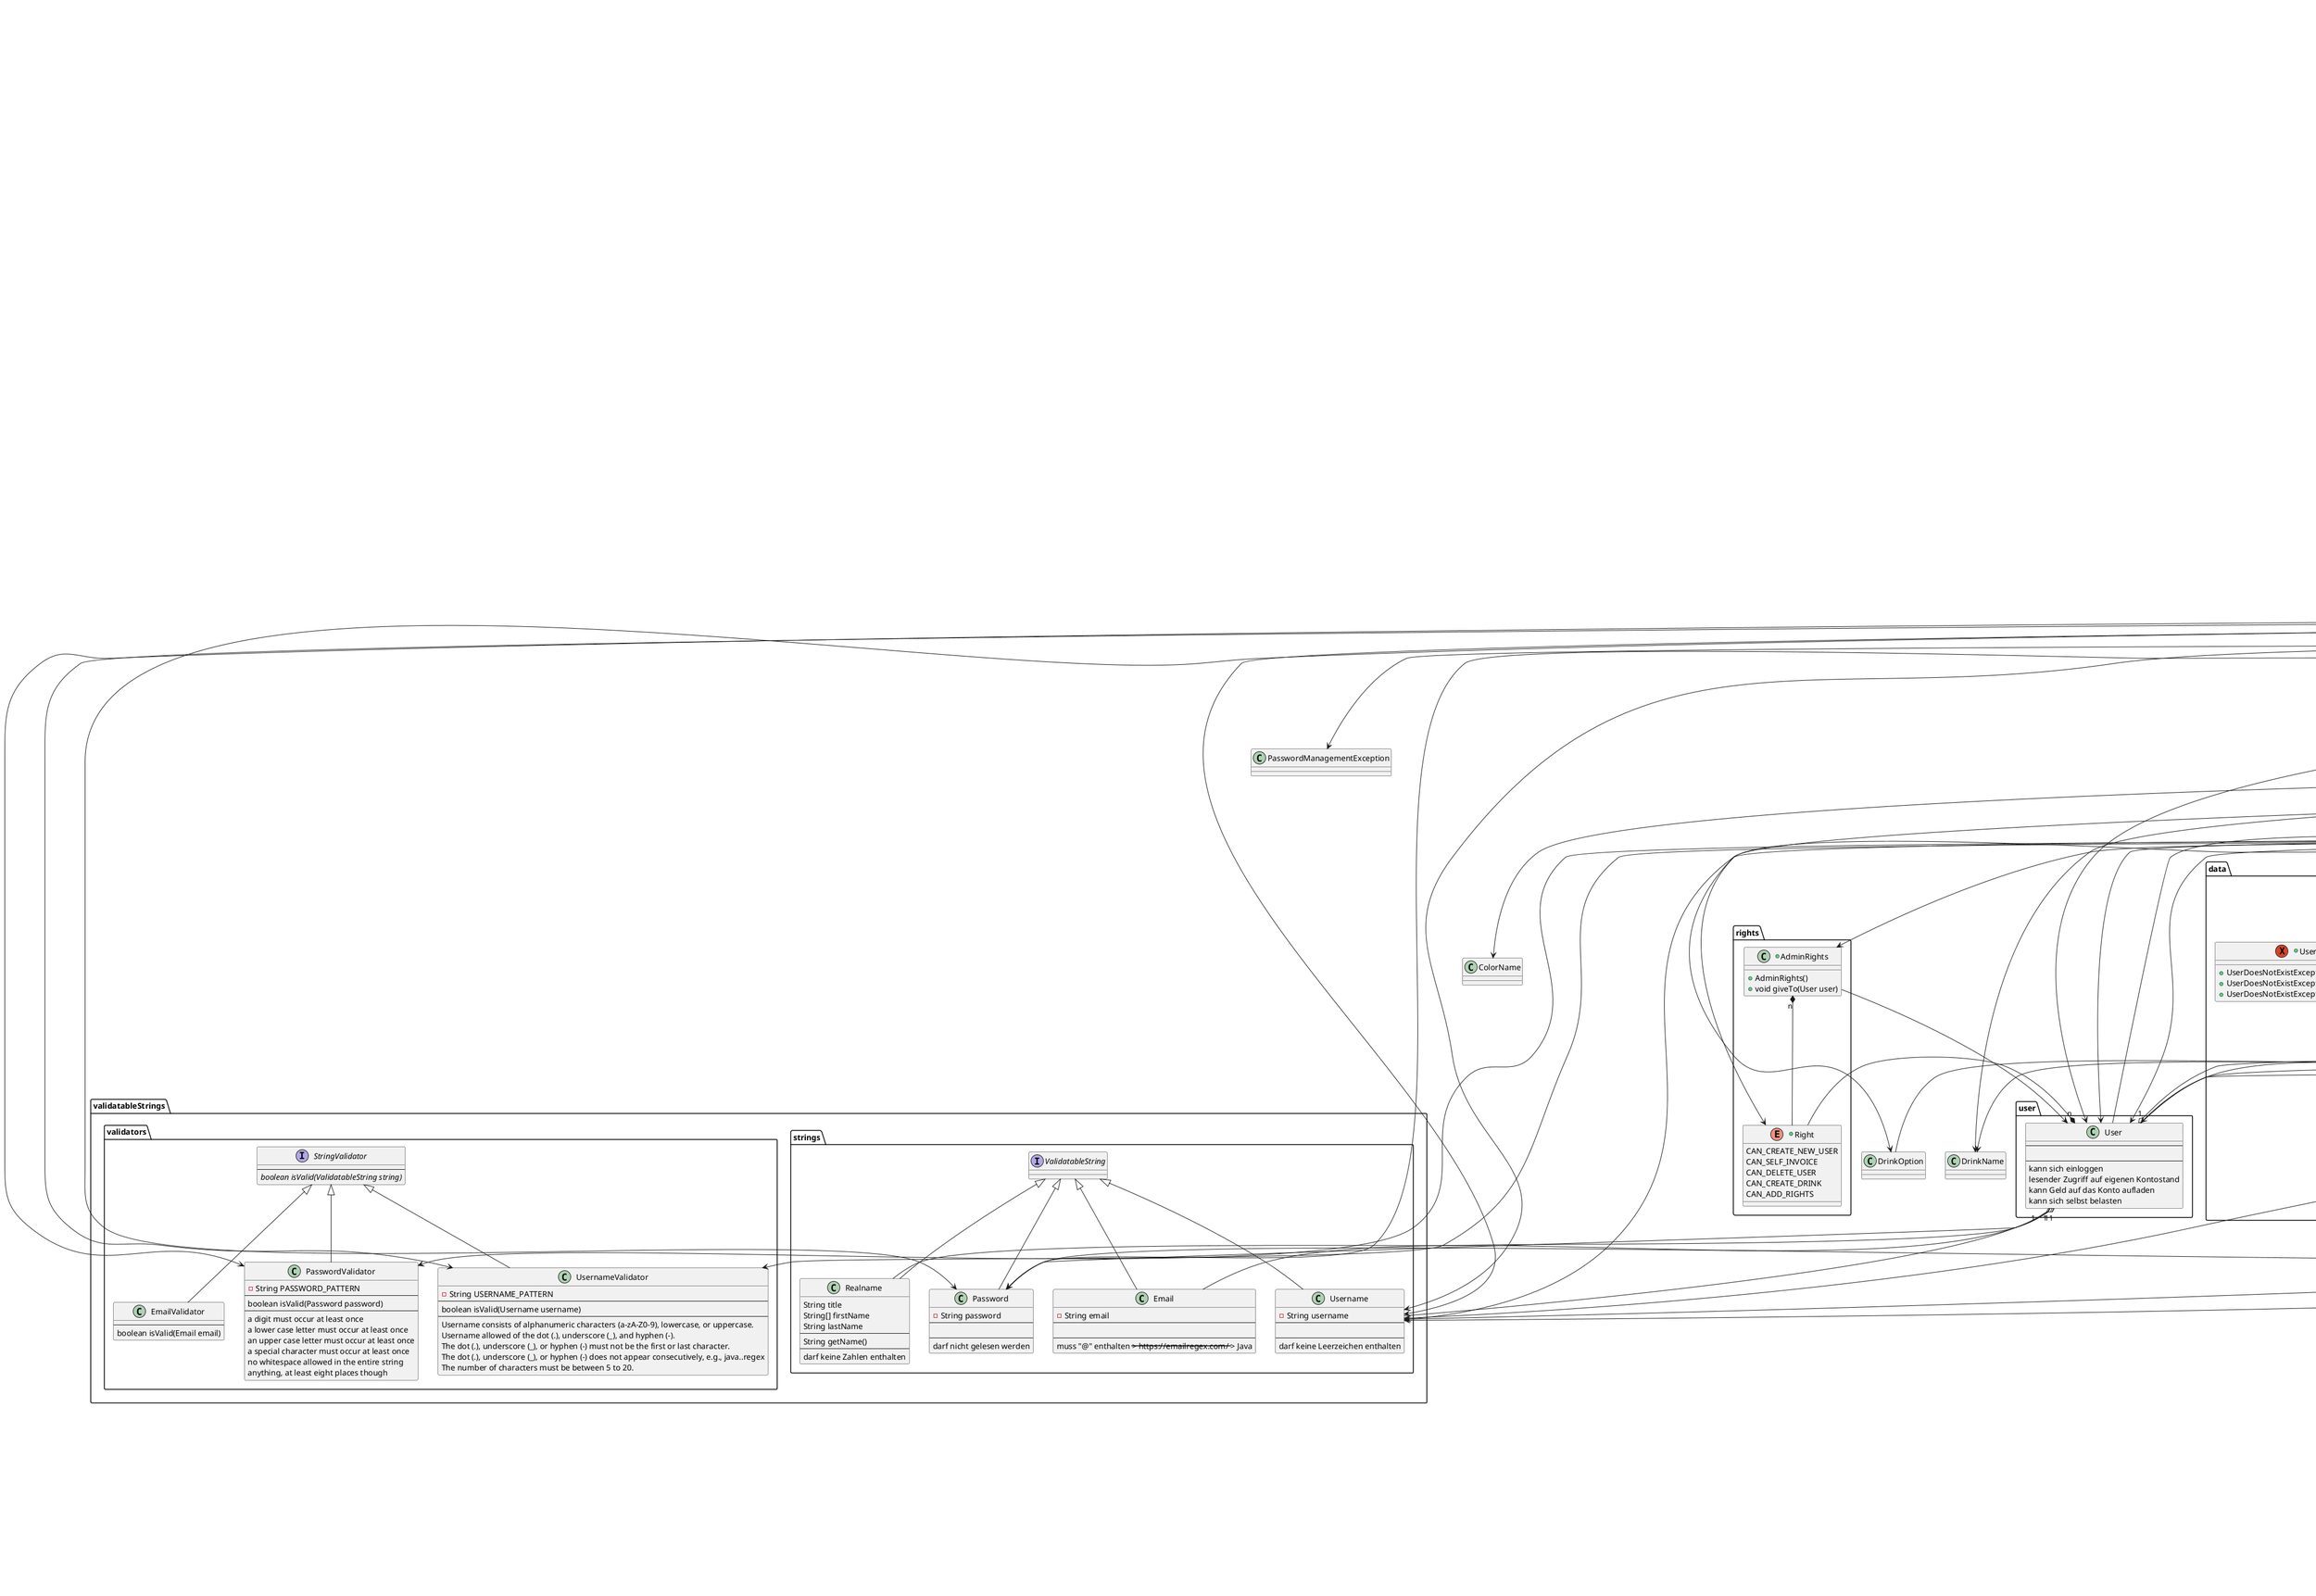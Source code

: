 @startuml uml
'!pragma layout smetana
/'
Ein paar Plantuml-Beispiele, die der UML Norm nach Wikipedia entsprechen :)
https://de.wikipedia.org/wiki/Klassendiagramm

# Relationen:

Dings <|-- Bumms
  Bumms implementiert das Interface Dings

Kunde <|.. Privatkunde
  Privatkunde spezialisiert Kunde

User *-- Right
  Komposition: Right existiert nicht ohne User. User hat beliebig viele Rights

User o-- Right
  Aggregation: Right existiert auch ohne User. User hat beliebig viele Rights

# Klassenattribute:

-String name
  private String name
+String name
  public String name
#String name
  protected String name
~String name
  package String name
'/

package banking {
    +class Account {
        +Account(Username username)
        +Username GetUsername()
        +Money getBalance()
        +void deposit(Money amount)
        +Money charge(Money amount)
        +boolean isEmpty()
        +boolean equals(Object o)
    }

    +exception AccountDoesNotExistException {
        +AccountDoesNotExistException(String message)
    }

    +exception NotEnoughMoneyException {
        +NotEnoughMoneyException(String message)
    }
} /' end package: banking '/

package data {
    package numbers {
        +class Money {
            + Money()
            + Money(String amount)
            + Money(BigDecimal amount)
            + BidDecimal getAmount()
            + Money add(Money money)
            + Money subtract(Money money)
            + Money multiply(Money money)
            + String toString()
            + boolean equals(Object o)
        }
    } /'end package: data.numbers '/

    +class AccountDatabase {
        + AccountDatabase()
        + Account[] getAccounts()
        + void createAccount(User user)
        + Account getAccountOfUser(User user)
        + boolean checkIfAccountBalanceIsZero(User user)
        + void removeAccount(User user)
        + void load(String path)
        + void load(Path path)
        + void save(String path)
        + void save(Path path)
    }

    +class DrinkDatabase {
        + DrinkDatabase()
        + DrinkOption[] getDrinkOptions()
        + void addDrinkOption(DrinkOption drinkOption)
        + void load(String path)
        + void load(Path path)
        + void save(String path)
        + void save(Path path)
        + void createNewDrinkOption(DrinkOption drinkOption)
        + {static} boolean drinkOptionExists(DrinkName drinkName)
    }

    +class Savable<T> {
        + Savable(T t)
        + T get()
        + void load(String path, TypeToken<T> typeToken)
        + void load(Path path, TypeToken<T> typeToken)
        + void save(String path)
        + void save(Path path)
    }

    +class UserDatabase {
        + UserDatabase()
        + User[] getUsers()
        + User getUser(Username username)
        + void addUser(User user)
        + void removeUser(User user)
        + void deleteUser(User user)
        + void registerNewUser(User user)
        + boolean updateUser(User updatedUser)
        + boolean userExists(Username username)
        + void load(String path)
        + void load(Path path)
        + void save(String path)
        + void save(Path path)
    }

    +exception UserDoesNotExistException {
        + UserDoesNotExistException(String message)
        + UserDoesNotExistException(String message, Throwable cause)
        + UserDoesNotExistException(Throwable cause)
    }
} /' end package: data '/

package io {
    package input {
        package result {
            +class Result<T> {
                + {static} Result<T> some(T value)
                + {static} Result<T> none()
                + {static} Result<T> help()
                + T getValue()
                + boolean hasValue()
                + boolean isNone()
                + boolean isHelp()
                + boolean isAbort()
            }

            enum ResultState {
                Value
                Abort
                Help
            }
        } /' end package: io.input.result '/

        +class BooleanInput extends Input<Boolean> {
            + BooleanInput(String prompt)
            Result<Boolean> getResult(String input)
        }

        +class FloatInput extends Input<Float> {
            + FloatInput(String prompt)
            Result<Float> getResult(String input)
        }

        abstract class Input<T> {
            # Input()
            # Input(String prompt)
            # Input(InputReader reader, OutputWriter writer, String prompt)
            + void setReader(Reader reader)
            + void setWriter(Writer writer)
            # String readInput()
            # boolean isHelp(String str)
            # void print(String str)
            # void println(String str)
            # Result<T> prompt()
            {abstract} Result<T> getResult(String input)
        }

        +class NumberInput extends Input<Integer> {
            + NumberInput(String prompt)
            + NumberInput(String prompt, int minValue, int maxValue)
            Result<Integer> getResult(String input)
        }

        +class StringInput extends Input<String> {
            + StringInput(String prompt)
            Result<String> getResult(String input)
        }
    } /' end package: io.input '/

    package interactions {
        package event {
            +class InteractionEventSource<T> {
                + InteractionEventSource()
                + void onSuccess(Consumer<T> onSuccess)
                # void success(T t)
                + void onFailure(Consumer<Void> onFailure)
                # void failure()
            }
        } /' end: io.interactions.event '/

        +class AddRightsInteraction extends Interaction<User> {
            + AddRightsInteraction(UserDatabase userDatabase)
            String usage()
            + void execute()
        }

        +class ChangePasswordInteraction extends Interaction<User> {
            + ChangePasswordInteraction(User user, UserDatabase userDatabase)
            String usage()
            + void execute()
        }

        +class CheckBalanceInteraction extends Interaction<Money> {
            + CheckBalanceInteraction(Account account)
            String usage()
            # void execute()
        }

        +class CreateDrinkOptionInteraction extends Interaction<DrinkOption> {
            + class CreateDrinkOptionInteraction(ThirstyCalc thirstyCalc)
            String usage()
            # void execute()
        }

        +class CreateUserInteraction extends Interaction<User> {
            + CreateUserInteraction(UserDatabase userDatabase)
            String usage()
            + void execute()
        }

        +class DeleteUserInteraction extends Interaction<User> {
            + DeleteUserInteraction(UserDatabase userDatabase, AccountDatabase accountDatabase, ThirstyCalc thirstyCalc)
            String usage()
            + void execute()
        }

        +class ExitInteraction extends Interaction<Void> {
            String usage()
            # void execute()
        }

        +abstract class Interaction<T> extends InteractionEventSource<T> {
            {static} String DEFAULT_PROMPT
            + Interaction()
            + void explain()
            {abstract} String usage()
            + void run()
            # {abstract} void execute()
            # void stop()
        }

        +class LoggedInUserInteractionFactory {
            +LoggedInUserInteractionFactory(ThirstyCalc thirstyCalc)
            +Interaction<?> build()
        }

        +class LoginInteraction extends Interaction<User> {
            + LoginInteraction(UserDatabase userDatabase)
            String usage()
            + void execute()
        }

        +class LogoutInteraction extends Interaction<Void> {
            String usage()
            + void execute()
        }

        +class MainInteraction extends MenuInteraction {
            +MainInteraction(ThirstyCalc thirstyCalc)
        }

        +class MenuInteraction extends Interaction<Void> {
            + MenuInteraction()
            String usage()
            + void execute()
            + void addInteraction(String key, String description, Interaction<?> interaction)
        }

        +class RegisterUserInteraction extends Interaction<User> {
            + RegisterUserInteraction(UserDatabase userDatabase)
            String usage()
            + void execute()
        }

        +class SelectInteraction extends Interaction<String> {
            + SelectInteraction()
            + SelectInteraction(Map<String, String> options)
            + SelectInteraction(Map<String, String> options, String prompt)
            + void pushOption(String option)
            + void addOption(String key, String option)
            String usage()
            + void execute()
        }

        +class StringInputInteraction extends Interaction<String> {
            + StringInputInteraction(String msg)
            + StringInputInteraction(String msg, String prompt)
            String usage()
            + void execute()
        }
    } /' end package: io.interactions '/

    package reader {
        +interface Reader {
            String readLine()
        }

        +class InputReader implements Reader {
            + InputReader()
            + InputReader(InputStream stream)
            + String readLine()
        }
    } /' end package: io.reader '/

    package writer {
        +interface Writer {
            void writeLine(String line)
            void write(String str)
        }

        +class OutputWriter implements Writer {
            + OutputWriter()
            + OutputWriter(PrintStream out)
            + void writeLine(String line)
            + void write(String str)
        }
    } /' end package: io.writer '/
} /' end package: io '/

package logging {
    package logwriter {
        +class FileLogWriter implements LogWriter {
            + FileLogWriter(File file)
            + void write(String message)
        }

        +interface LogWriter {
            void write(String message)
        }

        +class PrintStreamLogWriter implements LogWriter {
            + PrintStreamLogWriter(PrintStream printStream)
            + void write(String message)
        }
    } /' end package: logwriter '/

    +class ClassLogger implements Logger {
        + ClassLogger(Class clazz, Logger logger)
        + void log(String message)
        + Logger getInnerLogger()
    }

    +interface Logger {
        void log(String message)
        Logger getInnerLogger()
    }

    +class LoggerFactory {
        + LoggerFactory()
        + LoggerFactory(LogWriter logWriter)
        + LoggerFactory(Logger logger)
        + LoggerFactory addUserLogger(User user)
        + LoggerFactory addTimeLogger()
        + LoggerFactory addClassLogger(Class clazz)
        + Logger build()
        + Logger defaultUserLogger(User user)
        + Logger defaultTimeLogger()
    }

    +class LogWriterLoggerAdapter implements Logger {
        + LogWriterLoggerAdapter(LogWriter logWriter)
        + void log(String message)
        + Logger getInnerLogger()
    }

    class TimeLogger implements Logger {
        + TimeLogger(Logger logger)
        + void setTimeOnce(LocalDateTime time)
        + void log(String message)
        + Logger getInnerLogger()
    }

    class UserLogger implements Logger {
        + UserLogger(User user, Logger logger)
        + void setUser(User user)
        + void log(String message)
        + Logger getInnerLogger()
    }
} /' end package: logging '/

package rights {
    +enum Right {
        CAN_CREATE_NEW_USER
        CAN_SELF_INVOICE
        CAN_DELETE_USER
        CAN_CREATE_DRINK
        CAN_ADD_RIGHTS
    }

    +class AdminRights {
        + AdminRights()
        + void giveTo(User user)
    }
} /' end package: rights '/

/'##########################################################################'/

package validatableStrings {
  package strings {
    interface ValidatableString {
    }

    class Username {
      -String username
    ---

    ---
      darf keine Leerzeichen enthalten
    }

    class Password {
      -String password
    ---

    ---
    darf nicht gelesen werden
    }

    class Email {
      -String email
    ---

    ---
    muss "@" enthalten --> https://emailregex.com/ --> Java
    }

    class Realname {
      String title
      String[] firstName
      String lastName
      ---
      String getName()
      ---
      darf keine Zahlen enthalten
    }

    ValidatableString <|-- Username
    ValidatableString <|-- Password
    ValidatableString <|-- Email
    ValidatableString <|-- Realname
  } /' end package: validatableStrings.strings '/

  package validators {
    interface StringValidator {
      ---
      {abstract} boolean isValid(ValidatableString string)
    }

    class PasswordValidator {
      -String PASSWORD_PATTERN
      ---
      boolean isValid(Password password)
      ---
      a digit must occur at least once
      a lower case letter must occur at least once
      an upper case letter must occur at least once
      a special character must occur at least once
      no whitespace allowed in the entire string
      anything, at least eight places though
    }


    class UsernameValidator {
      -String USERNAME_PATTERN
      ---
      boolean isValid(Username username)
      ---
      Username consists of alphanumeric characters (a-zA-Z0-9), lowercase, or uppercase.
      Username allowed of the dot (.), underscore (_), and hyphen (-).
      The dot (.), underscore (_), or hyphen (-) must not be the first or last character.
      The dot (.), underscore (_), or hyphen (-) does not appear consecutively, e.g., java..regex
      The number of characters must be between 5 to 20.
    }

    class EmailValidator {
      ---
      boolean isValid(Email email)
    }

    StringValidator <|-- PasswordValidator
    StringValidator <|-- UsernameValidator
    StringValidator <|-- EmailValidator

    ' StringValidator *-- ValidatableString
  } /' end package: validatableStrings.validators '/

  ' EmailValidator *-- Email
  ' UsernameValidator *-- Username
  ' PasswordValidator *-- Password
} /' end package: validatableStrings '/

package user {
  class User {
    ' Realname realname
    ' Username Username
    ' Password password
    ' Email email
    ' Account konto
    ' Right[] rights
    ---

    ---
    kann sich einloggen
    lesender Zugriff auf eigenen Kontostand
    kann Geld auf das Konto aufladen
    kann sich selbst belasten
  }
} /' end package: user '/

class ThirstyCalc {
  ' -User[] benutzer
  ' -Category[] categories
---
'  void abrechnen(Abrechnung abrechnung)
'  void getränkeklasseHinzufügen(Getränkeklasse getränkeklasse) # darf nur admin
'  void geldEinzahlen(User benutzer, Betrag betrag)
'  void benutzerAnlegen(User benutzer)
'  Abrechnung erstelleAbrechnung(User benutzer, Position[] positionen)
    ThirstyCalc()
    void login(String eingabe)
    void logout()
    void greet()
    User getUser()
    UserDatabase getUserDatabase()
}

User "n" *-- Right
User "1" o-- Username
User "1" o-- Password
User "1" o-- Email
User "1" o-- Account
User "1" o-- Realname

ThirstyCalc *-- Invoice
ThirstyCalc "n" *-- User
ThirstyCalc "n" *-- Category
ThirstyCalc "1" *-- UserDatabase
ThirstyCalc "1" *-- Logger
ThirstyCalc --> LoggerFactory
MainInteraction "1" o-- ThirstyCalc

/'##########################################################################'/

Account "1" o-- Username
Account "1" *-- Money
Account --> NotEnoughMoneyException /' usage? '/

AccountDatabase "n" *-- Account
AccountDatabase --> User /' usage? '/
AccountDatabase "1" *-- Savable
DrinkDatabase "n" *-- DrinkOption
DrinkDatabase --> DrinkName /' usage? '/
DrinkDatabase "1" *-- Savable
UserDatabase "n" *-- User
UserDatabase --> Username /' usage? '/
UserDatabase "1" *-- Savable

Result "1" *-- ResultState
BooleanInput --> Result /' usage? '/
FloatInput --> Result /' usage? '/
Input  --> Result /' usage? '/
Input "1" o-- Reader
Input "1" o-- Writer
NumberInput --> Result /' usage? '/
StringInput --> Result /' usage? '/

' InteractionEventSource "n" o-- Consumer : onSuccessConsumers
InteractionEventSource "n" o-- Consumer : onFailureConsumers

AddRightsInteraction "2" *-- StringInput
AddRightsInteraction "1" o-- UserDatabase
AddRightsInteraction --> Username /' usage? '/
AddRightsInteraction --> Right /' usage? '/
ChangePasswordInteraction "3" *-- StringInput
ChangePasswordInteraction "1" o-- User
ChangePasswordInteraction "1" o-- UserDatabase
ChangePasswordInteraction --> Password
CheckBalanceInteraction "1" o-- Account
CreateDrinkOptionInteraction "2" *-- StringInput
CreateDrinkOptionInteraction "1" o-- ThirstyCalc
CreateDrinkOptionInteraction --> DrinkName /' usage? '/
CreateDrinkOptionInteraction --> DrinkOption /' usage? '/
CreateDrinkOptionInteraction --> ColorName /' usage? '/
CreateUserInteraction "3" *-- StringInput
CreateUserInteraction "1" *-- BooleanInput
CreateUserInteraction "1" o-- UserDatabase
CreateUserInteraction --> UsernameValidator
CreateUserInteraction --> PasswordValidator
CreateUserInteraction --> User /' usage? '/
CreateUserInteraction --> AdminRights /' usage? '/
DeleteUserInteraction "2" *-- StringInput
DeleteUserInteraction "1" o-- UserDatabase
DeleteUserInteraction "1" o-- AccountDatabase
DeleteUserInteraction "1" o-- ThirstyCalc
DeleteUserInteraction --> Username /' usage? '/
DeleteUserInteraction --> User /' usage? '/
LoggedInUserInteractionFactory "1" o-- ThirstyCalc
LoggedInUserInteractionFactory "1" *-- MenuInteraction
LoggedInUserInteractionFactory --> LogoutInteraction /' usage? '/
LoggedInUserInteractionFactory --> ChangePasswordInteraction /' usage? '/
LoggedInUserInteractionFactory --> CheckBalanceInteraction /' usage? '/
LoggedInUserInteractionFactory --> CreateUserInteraction /' usage? '/
LoggedInUserInteractionFactory --> CreateDrinkOptionInteraction /' usage? '/
LoggedInUserInteractionFactory --> DeleteUserInteraction /' usage? '/
LoggedInUserInteractionFactory --> AddRightsInteraction /' usage? '/
LoginInteraction "2" *-- StringInput
LoginInteraction "1" o-- UserDatabase
LoginInteraction --> Username /' usage? '/
LoginInteraction --> User /' usage? '/
LoginInteraction --> Password /' usage? '/
LoginInteraction --> PasswordManagementException /' usage? '/
MainInteraction "1" o-- ThirstyCalc
MainInteraction --> ExitInteraction /' usage? '/
MainInteraction --> RegisterUserInteraction /' usage? '/
MainInteraction --> LoginInteraction /' usage? '/
MainInteraction --> LoggedInUserInteractionFactory /' usage? '/
MenuInteraction "n" o-- Interaction
MenuInteraction "1" *-- SelectInteraction
RegisterUserInteraction "3" *-- StringInput
RegisterUserInteraction "1" o-- UserDatabase
RegisterUserInteraction --> Username /' usage? '/
RegisterUserInteraction --> Password /' usage? '/
RegisterUserInteraction --> UsernameValidator /' usage? '/
RegisterUserInteraction --> PasswordValidator /' usage? '/
SelectInteraction "1" *-- StringInput
StringInputInteraction "1" *-- StringInput

ClassLogger "1" o-- Logger
LoggerFactory "1" o-- Logger
LoggerFactory --> LogWriter /' usage? '/
LoggerFactory --> ClassLogger
LoggerFactory --> UserLogger
LoggerFactory --> TimeLogger
LoggerFactory --> LogWriterLoggerAdapter
LoggerFactory --> PrintStreamLogWriter
LogWriterLoggerAdapter "1" o-- Logger
TimeLogger "1" o-- Logger
UserLogger "1" o-- Logger

AdminRights "n" *-- Right
AdminRights --> User /' usage? '/
@enduml